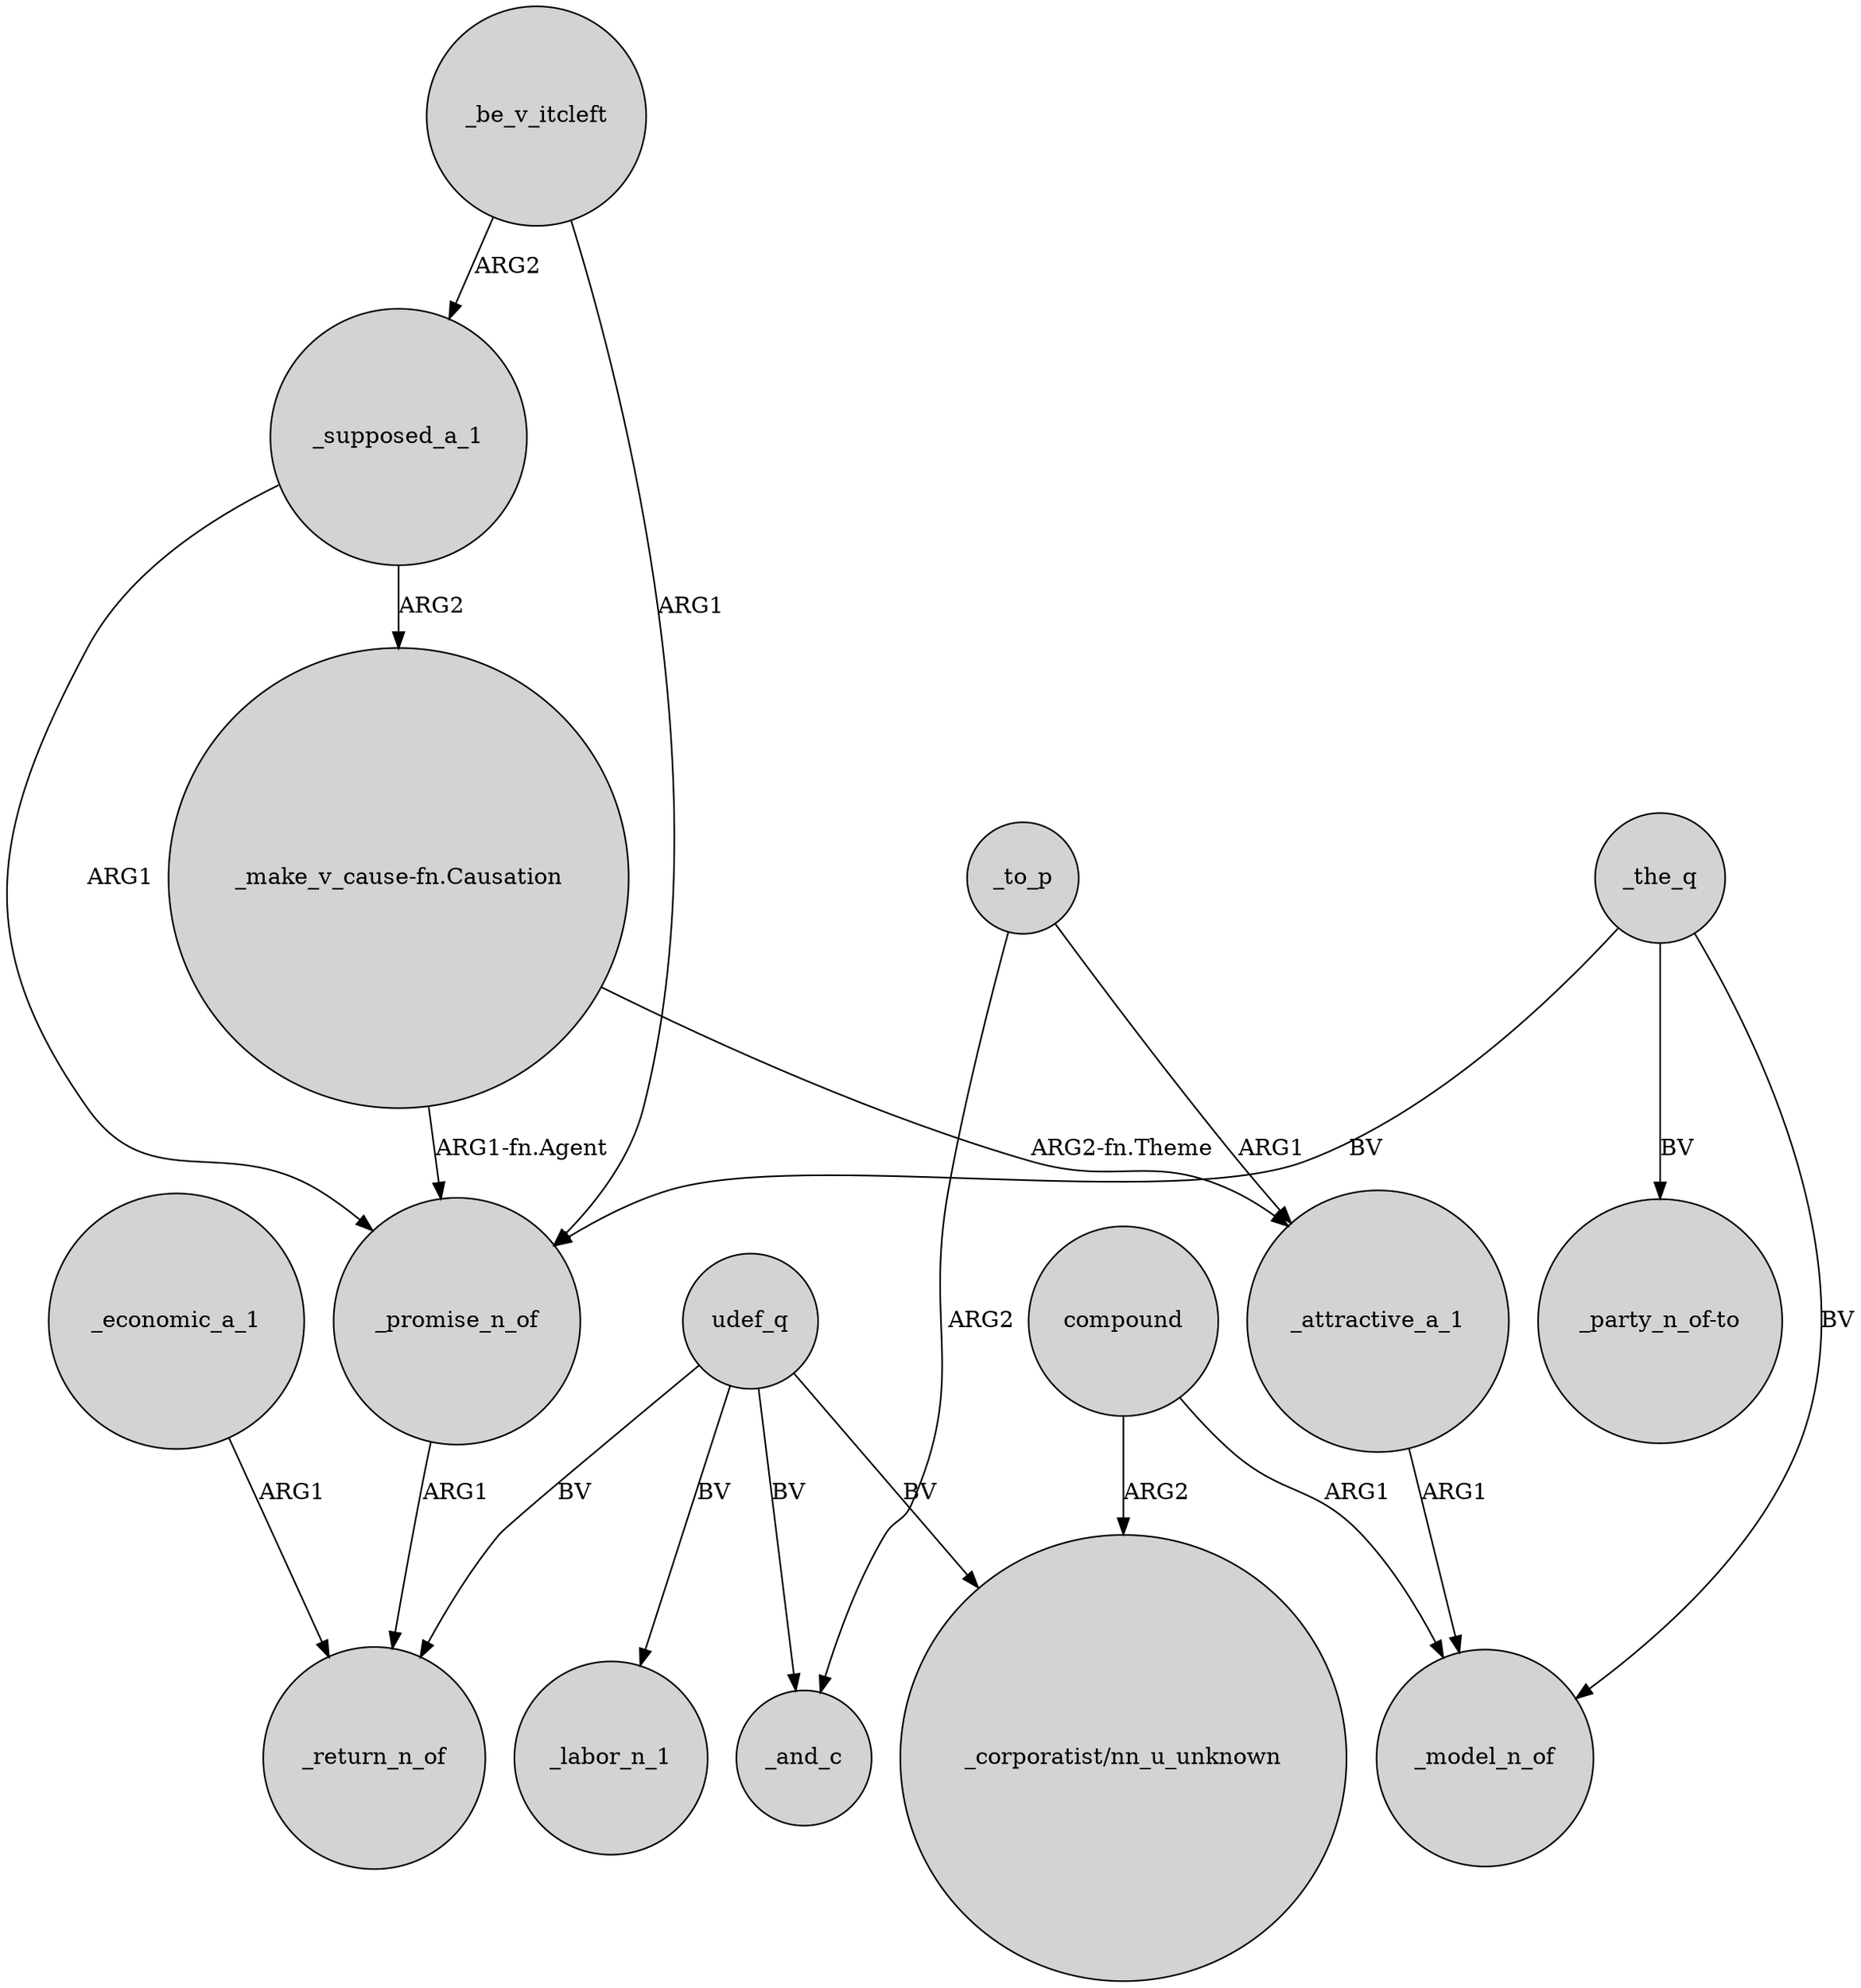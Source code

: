 digraph {
	node [shape=circle style=filled]
	"_make_v_cause-fn.Causation" -> _promise_n_of [label="ARG1-fn.Agent"]
	"_make_v_cause-fn.Causation" -> _attractive_a_1 [label="ARG2-fn.Theme"]
	udef_q -> "_corporatist/nn_u_unknown" [label=BV]
	compound -> "_corporatist/nn_u_unknown" [label=ARG2]
	udef_q -> _return_n_of [label=BV]
	_supposed_a_1 -> _promise_n_of [label=ARG1]
	_to_p -> _and_c [label=ARG2]
	_promise_n_of -> _return_n_of [label=ARG1]
	udef_q -> _labor_n_1 [label=BV]
	_the_q -> _model_n_of [label=BV]
	compound -> _model_n_of [label=ARG1]
	_the_q -> _promise_n_of [label=BV]
	_supposed_a_1 -> "_make_v_cause-fn.Causation" [label=ARG2]
	_to_p -> _attractive_a_1 [label=ARG1]
	_be_v_itcleft -> _supposed_a_1 [label=ARG2]
	_be_v_itcleft -> _promise_n_of [label=ARG1]
	_economic_a_1 -> _return_n_of [label=ARG1]
	_attractive_a_1 -> _model_n_of [label=ARG1]
	udef_q -> _and_c [label=BV]
	_the_q -> "_party_n_of-to" [label=BV]
}
